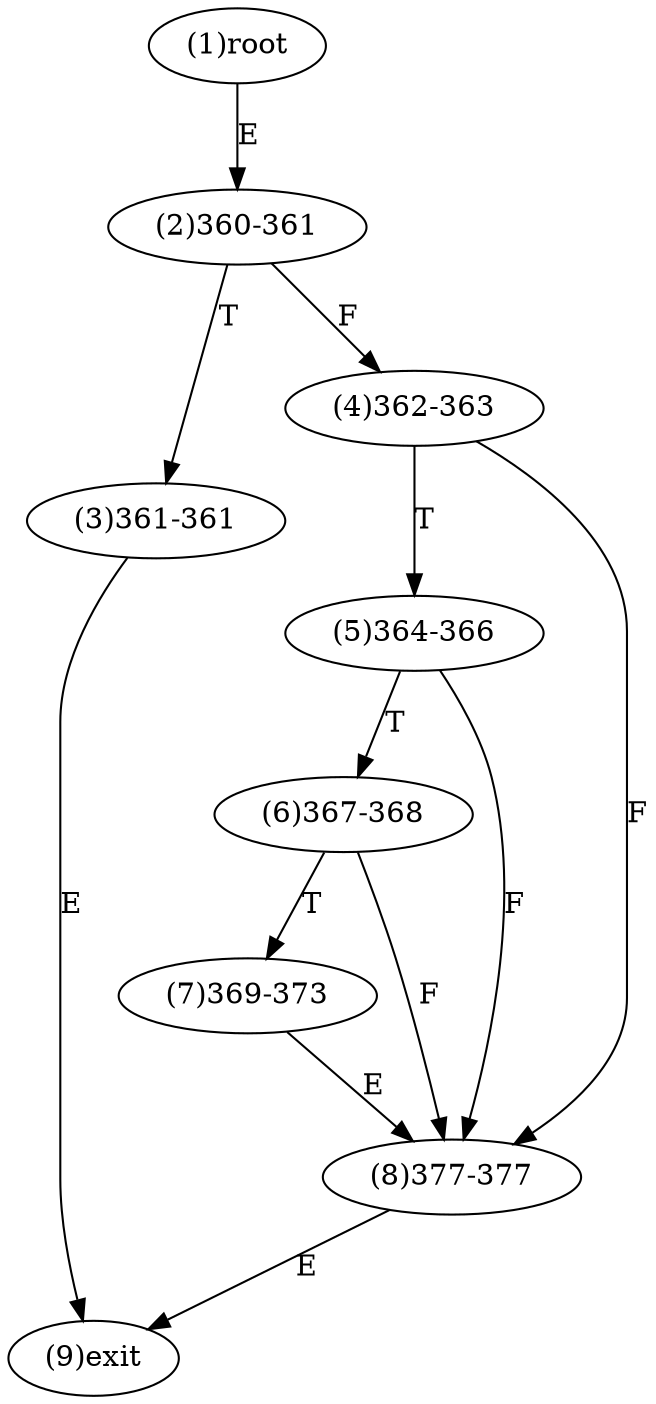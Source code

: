 digraph "" { 
1[ label="(1)root"];
2[ label="(2)360-361"];
3[ label="(3)361-361"];
4[ label="(4)362-363"];
5[ label="(5)364-366"];
6[ label="(6)367-368"];
7[ label="(7)369-373"];
8[ label="(8)377-377"];
9[ label="(9)exit"];
1->2[ label="E"];
2->4[ label="F"];
2->3[ label="T"];
3->9[ label="E"];
4->8[ label="F"];
4->5[ label="T"];
5->8[ label="F"];
5->6[ label="T"];
6->8[ label="F"];
6->7[ label="T"];
7->8[ label="E"];
8->9[ label="E"];
}